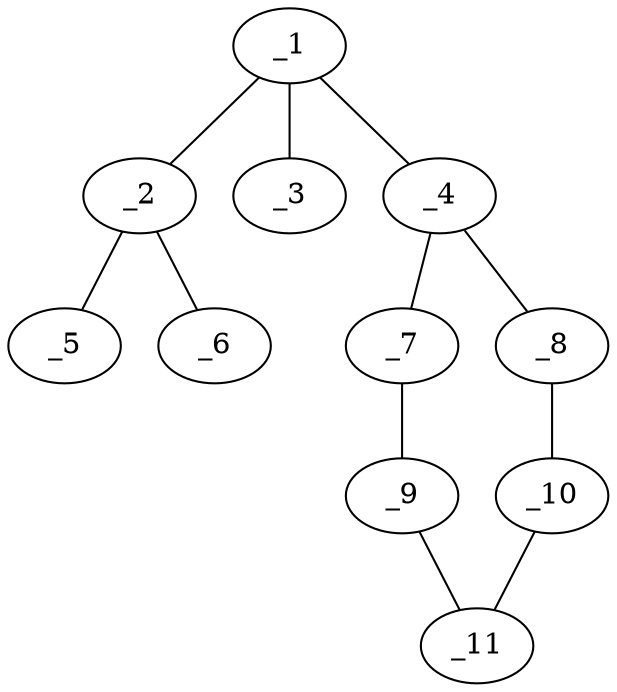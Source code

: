 graph molid69607 {
	_1	 [charge=0,
		chem=1,
		symbol="C  ",
		x="2.866",
		y="0.75"];
	_2	 [charge=0,
		chem=1,
		symbol="C  ",
		x="3.7321",
		y="1.25"];
	_1 -- _2	 [valence=1];
	_3	 [charge=0,
		chem=1,
		symbol="C  ",
		x=2,
		y="1.25"];
	_1 -- _3	 [valence=1];
	_4	 [charge=1,
		chem=5,
		symbol="S  ",
		x="2.866",
		y="-0.25"];
	_1 -- _4	 [valence=1];
	_5	 [charge=0,
		chem=2,
		symbol="O  ",
		x="3.7321",
		y="2.25"];
	_2 -- _5	 [valence=2];
	_6	 [charge=0,
		chem=2,
		symbol="O  ",
		x="4.5981",
		y="0.75"];
	_2 -- _6	 [valence=1];
	_7	 [charge=0,
		chem=1,
		symbol="C  ",
		x=2,
		y="-0.75"];
	_4 -- _7	 [valence=1];
	_8	 [charge=0,
		chem=1,
		symbol="C  ",
		x="3.7321",
		y="-0.75"];
	_4 -- _8	 [valence=1];
	_9	 [charge=0,
		chem=1,
		symbol="C  ",
		x=2,
		y="-1.75"];
	_7 -- _9	 [valence=1];
	_10	 [charge=0,
		chem=1,
		symbol="C  ",
		x="3.7321",
		y="-1.75"];
	_8 -- _10	 [valence=1];
	_11	 [charge=0,
		chem=2,
		symbol="O  ",
		x="2.866",
		y="-2.25"];
	_9 -- _11	 [valence=1];
	_10 -- _11	 [valence=1];
}
